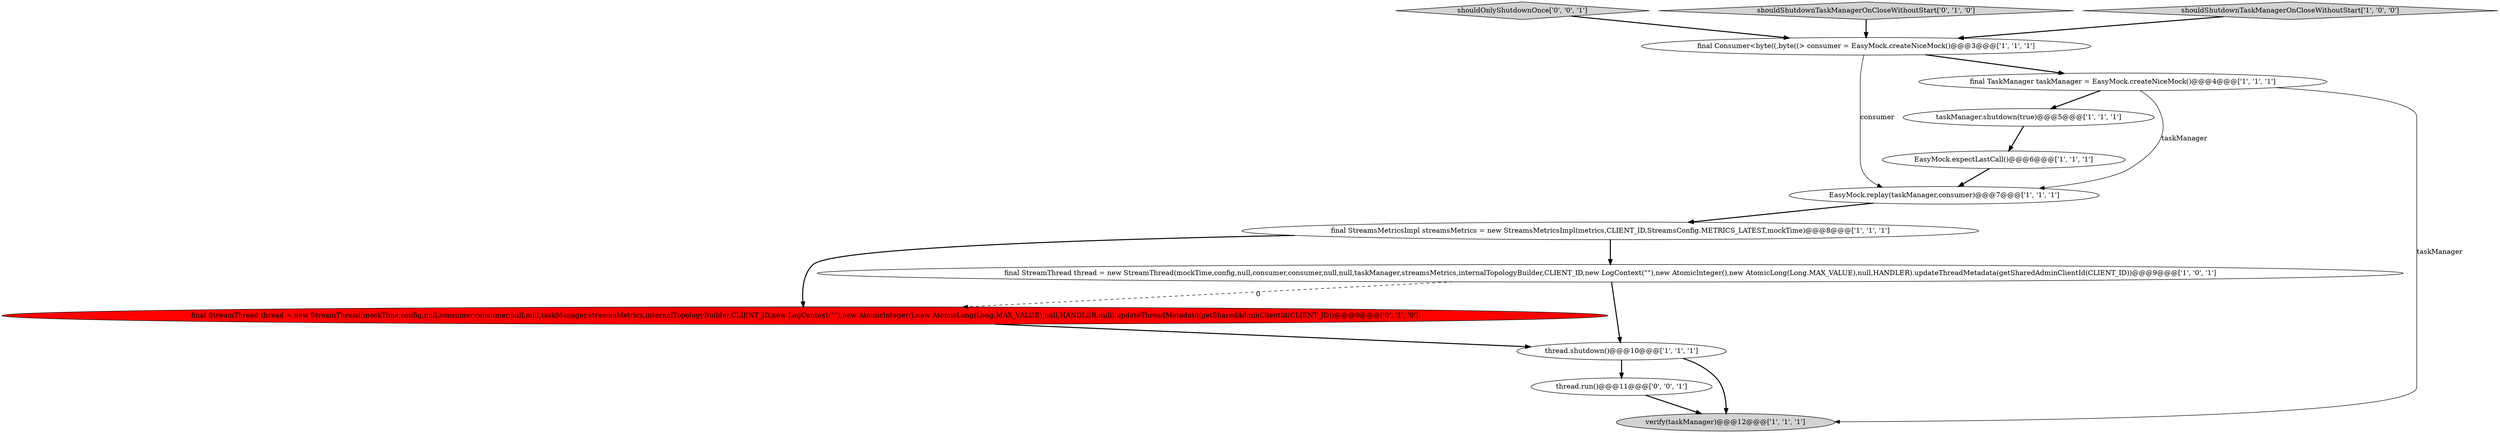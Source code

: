 digraph {
2 [style = filled, label = "final StreamsMetricsImpl streamsMetrics = new StreamsMetricsImpl(metrics,CLIENT_ID,StreamsConfig.METRICS_LATEST,mockTime)@@@8@@@['1', '1', '1']", fillcolor = white, shape = ellipse image = "AAA0AAABBB1BBB"];
12 [style = filled, label = "thread.run()@@@11@@@['0', '0', '1']", fillcolor = white, shape = ellipse image = "AAA0AAABBB3BBB"];
6 [style = filled, label = "thread.shutdown()@@@10@@@['1', '1', '1']", fillcolor = white, shape = ellipse image = "AAA0AAABBB1BBB"];
13 [style = filled, label = "shouldOnlyShutdownOnce['0', '0', '1']", fillcolor = lightgray, shape = diamond image = "AAA0AAABBB3BBB"];
1 [style = filled, label = "taskManager.shutdown(true)@@@5@@@['1', '1', '1']", fillcolor = white, shape = ellipse image = "AAA0AAABBB1BBB"];
7 [style = filled, label = "EasyMock.expectLastCall()@@@6@@@['1', '1', '1']", fillcolor = white, shape = ellipse image = "AAA0AAABBB1BBB"];
5 [style = filled, label = "EasyMock.replay(taskManager,consumer)@@@7@@@['1', '1', '1']", fillcolor = white, shape = ellipse image = "AAA0AAABBB1BBB"];
0 [style = filled, label = "final TaskManager taskManager = EasyMock.createNiceMock()@@@4@@@['1', '1', '1']", fillcolor = white, shape = ellipse image = "AAA0AAABBB1BBB"];
8 [style = filled, label = "final Consumer<byte((,byte((> consumer = EasyMock.createNiceMock()@@@3@@@['1', '1', '1']", fillcolor = white, shape = ellipse image = "AAA0AAABBB1BBB"];
10 [style = filled, label = "final StreamThread thread = new StreamThread(mockTime,config,null,consumer,consumer,null,null,taskManager,streamsMetrics,internalTopologyBuilder,CLIENT_ID,new LogContext(\"\"),new AtomicInteger(),new AtomicLong(Long.MAX_VALUE),null,HANDLER,null).updateThreadMetadata(getSharedAdminClientId(CLIENT_ID))@@@9@@@['0', '1', '0']", fillcolor = red, shape = ellipse image = "AAA1AAABBB2BBB"];
11 [style = filled, label = "shouldShutdownTaskManagerOnCloseWithoutStart['0', '1', '0']", fillcolor = lightgray, shape = diamond image = "AAA0AAABBB2BBB"];
4 [style = filled, label = "shouldShutdownTaskManagerOnCloseWithoutStart['1', '0', '0']", fillcolor = lightgray, shape = diamond image = "AAA0AAABBB1BBB"];
9 [style = filled, label = "final StreamThread thread = new StreamThread(mockTime,config,null,consumer,consumer,null,null,taskManager,streamsMetrics,internalTopologyBuilder,CLIENT_ID,new LogContext(\"\"),new AtomicInteger(),new AtomicLong(Long.MAX_VALUE),null,HANDLER).updateThreadMetadata(getSharedAdminClientId(CLIENT_ID))@@@9@@@['1', '0', '1']", fillcolor = white, shape = ellipse image = "AAA0AAABBB1BBB"];
3 [style = filled, label = "verify(taskManager)@@@12@@@['1', '1', '1']", fillcolor = lightgray, shape = ellipse image = "AAA0AAABBB1BBB"];
8->0 [style = bold, label=""];
0->3 [style = solid, label="taskManager"];
0->5 [style = solid, label="taskManager"];
6->3 [style = bold, label=""];
4->8 [style = bold, label=""];
11->8 [style = bold, label=""];
5->2 [style = bold, label=""];
7->5 [style = bold, label=""];
12->3 [style = bold, label=""];
9->10 [style = dashed, label="0"];
2->9 [style = bold, label=""];
13->8 [style = bold, label=""];
2->10 [style = bold, label=""];
8->5 [style = solid, label="consumer"];
1->7 [style = bold, label=""];
0->1 [style = bold, label=""];
10->6 [style = bold, label=""];
9->6 [style = bold, label=""];
6->12 [style = bold, label=""];
}
